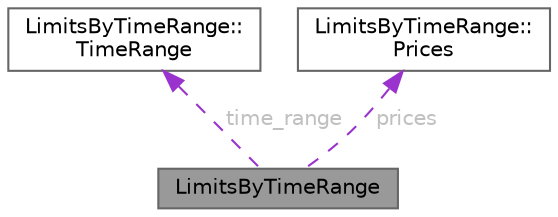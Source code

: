 digraph "LimitsByTimeRange"
{
 // LATEX_PDF_SIZE
  bgcolor="transparent";
  edge [fontname=Helvetica,fontsize=10,labelfontname=Helvetica,labelfontsize=10];
  node [fontname=Helvetica,fontsize=10,shape=box,height=0.2,width=0.4];
  Node1 [id="Node000001",label="LimitsByTimeRange",height=0.2,width=0.4,color="gray40", fillcolor="grey60", style="filled", fontcolor="black",tooltip="Class to calculate price limits within a specific time range for a given symbol and timeframe."];
  Node2 -> Node1 [id="edge1_Node000001_Node000002",dir="back",color="darkorchid3",style="dashed",tooltip=" ",label=" time_range",fontcolor="grey" ];
  Node2 [id="Node000002",label="LimitsByTimeRange::\lTimeRange",height=0.2,width=0.4,color="gray40", fillcolor="white", style="filled",URL="$struct_limits_by_time_range_1_1_time_range.html",tooltip="Structure to store the start and end datetime for the time range."];
  Node3 -> Node1 [id="edge2_Node000001_Node000003",dir="back",color="darkorchid3",style="dashed",tooltip=" ",label=" prices",fontcolor="grey" ];
  Node3 [id="Node000003",label="LimitsByTimeRange::\lPrices",height=0.2,width=0.4,color="gray40", fillcolor="white", style="filled",URL="$struct_limits_by_time_range_1_1_prices.html",tooltip="Structure to store the upper and lower price limits along with their datetimes."];
}
